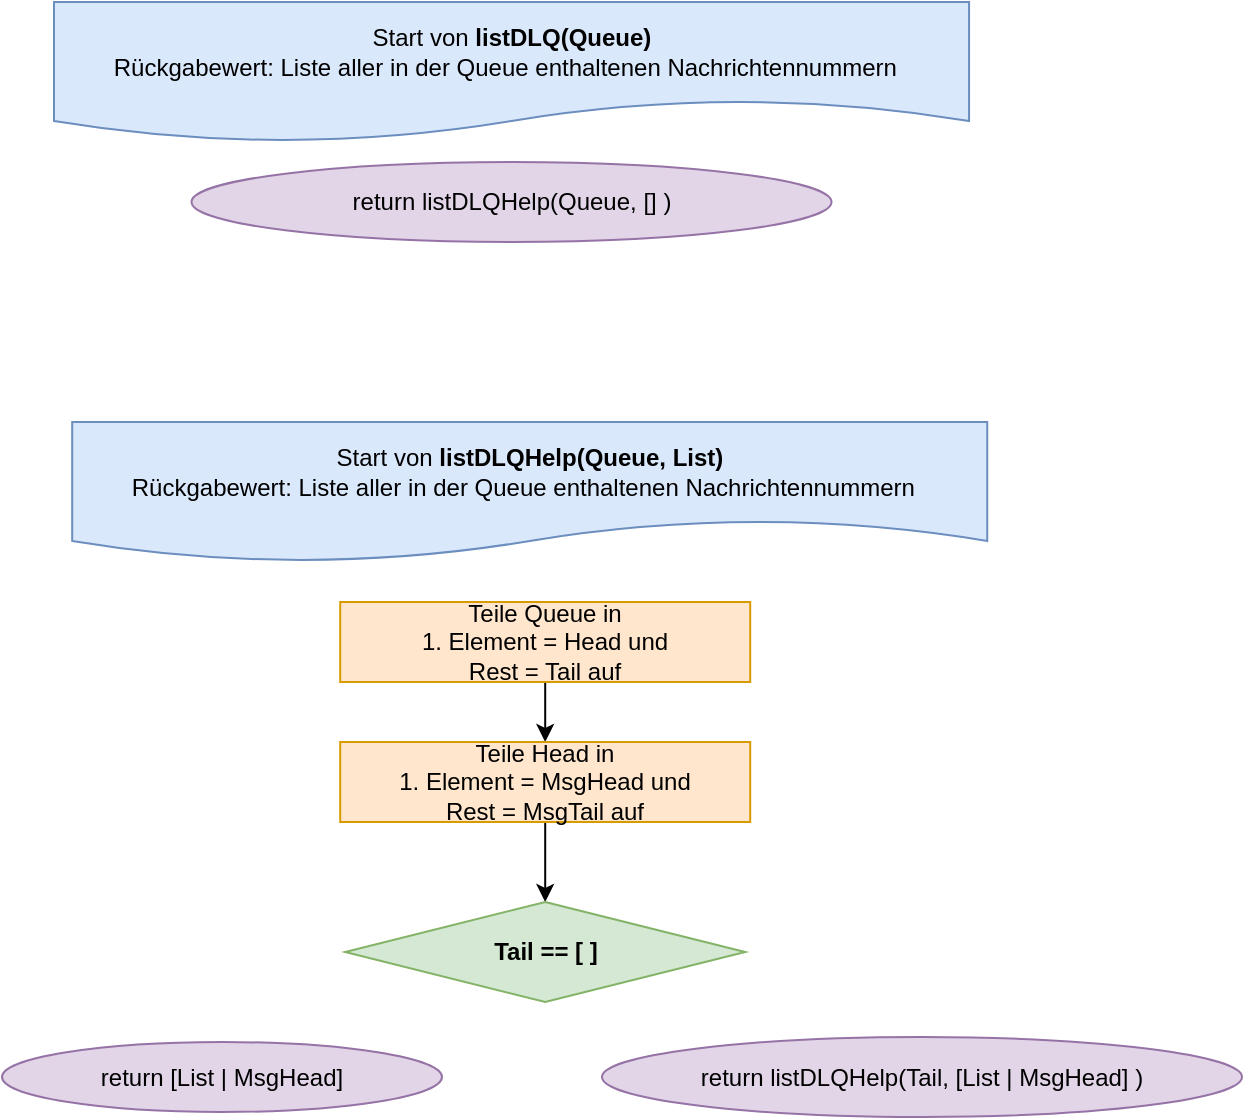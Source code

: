 <mxfile version="15.8.7" type="device"><diagram id="C5RBs43oDa-KdzZeNtuy" name="Page-1"><mxGraphModel dx="1346" dy="997" grid="1" gridSize="10" guides="1" tooltips="1" connect="1" arrows="1" fold="1" page="1" pageScale="1" pageWidth="827" pageHeight="1169" math="0" shadow="0"><root><mxCell id="WIyWlLk6GJQsqaUBKTNV-0"/><mxCell id="WIyWlLk6GJQsqaUBKTNV-1" parent="WIyWlLk6GJQsqaUBKTNV-0"/><mxCell id="RlddpHbAyGk5wuKwECdA-0" value="Start von &lt;b&gt;listDLQ(Queue)&lt;/b&gt;&lt;br&gt;Rückgabewert: Liste aller in der Queue enthaltenen Nachrichtennummern&amp;nbsp;&amp;nbsp;" style="shape=document;whiteSpace=wrap;html=1;boundedLbl=1;fillColor=#dae8fc;strokeColor=#6c8ebf;" parent="WIyWlLk6GJQsqaUBKTNV-1" vertex="1"><mxGeometry x="130" y="70" width="457.53" height="70" as="geometry"/></mxCell><mxCell id="CrBFzftgOQ0S_pDY9bDy-20" value="return listDLQHelp(Tail, [List | MsgHead] )" style="ellipse;whiteSpace=wrap;html=1;rounded=0;fillColor=#e1d5e7;strokeColor=#9673a6;" parent="WIyWlLk6GJQsqaUBKTNV-1" vertex="1"><mxGeometry x="404" y="587.5" width="320" height="40" as="geometry"/></mxCell><mxCell id="qVk5Lb48RRkbQ2lrYv4r-42" style="edgeStyle=orthogonalEdgeStyle;rounded=0;orthogonalLoop=1;jettySize=auto;html=1;exitX=0.5;exitY=1;exitDx=0;exitDy=0;entryX=0.5;entryY=0;entryDx=0;entryDy=0;" parent="WIyWlLk6GJQsqaUBKTNV-1" source="qVk5Lb48RRkbQ2lrYv4r-64" target="qVk5Lb48RRkbQ2lrYv4r-28" edge="1"><mxGeometry relative="1" as="geometry"><mxPoint x="377.86" y="530" as="sourcePoint"/></mxGeometry></mxCell><mxCell id="qVk5Lb48RRkbQ2lrYv4r-28" value="Tail == [ ]" style="rhombus;whiteSpace=wrap;html=1;rounded=0;fillColor=#d5e8d4;strokeColor=#82b366;fontStyle=1" parent="WIyWlLk6GJQsqaUBKTNV-1" vertex="1"><mxGeometry x="275.6" y="520" width="200" height="50" as="geometry"/></mxCell><mxCell id="qVk5Lb48RRkbQ2lrYv4r-29" value="return [List | MsgHead]" style="ellipse;whiteSpace=wrap;html=1;rounded=0;fillColor=#e1d5e7;strokeColor=#9673a6;" parent="WIyWlLk6GJQsqaUBKTNV-1" vertex="1"><mxGeometry x="104" y="590" width="220" height="35" as="geometry"/></mxCell><mxCell id="qVk5Lb48RRkbQ2lrYv4r-66" style="edgeStyle=orthogonalEdgeStyle;rounded=0;orthogonalLoop=1;jettySize=auto;html=1;exitX=0.5;exitY=1;exitDx=0;exitDy=0;entryX=0.5;entryY=0;entryDx=0;entryDy=0;" parent="WIyWlLk6GJQsqaUBKTNV-1" source="qVk5Lb48RRkbQ2lrYv4r-63" target="qVk5Lb48RRkbQ2lrYv4r-64" edge="1"><mxGeometry relative="1" as="geometry"/></mxCell><mxCell id="qVk5Lb48RRkbQ2lrYv4r-63" value="Teile Queue in&lt;br&gt;1. Element = Head und&lt;br&gt;Rest = Tail auf" style="rounded=0;whiteSpace=wrap;html=1;fillColor=#ffe6cc;strokeColor=#d79b00;" parent="WIyWlLk6GJQsqaUBKTNV-1" vertex="1"><mxGeometry x="273.1" y="370" width="205" height="40" as="geometry"/></mxCell><mxCell id="qVk5Lb48RRkbQ2lrYv4r-64" value="Teile Head in&lt;br&gt;1. Element = MsgHead und&lt;br&gt;Rest = MsgTail auf" style="rounded=0;whiteSpace=wrap;html=1;fillColor=#ffe6cc;strokeColor=#d79b00;" parent="WIyWlLk6GJQsqaUBKTNV-1" vertex="1"><mxGeometry x="273.1" y="440" width="205" height="40" as="geometry"/></mxCell><mxCell id="c9kLGlo84NOLnnW2Nonj-0" value="Start von &lt;b&gt;listDLQHelp(Queue, List)&lt;/b&gt;&lt;br&gt;Rückgabewert: Liste aller in der Queue enthaltenen Nachrichtennummern&amp;nbsp;&amp;nbsp;" style="shape=document;whiteSpace=wrap;html=1;boundedLbl=1;fillColor=#dae8fc;strokeColor=#6c8ebf;" parent="WIyWlLk6GJQsqaUBKTNV-1" vertex="1"><mxGeometry x="139.1" y="280" width="457.53" height="70" as="geometry"/></mxCell><mxCell id="c9kLGlo84NOLnnW2Nonj-1" value="return listDLQHelp(Queue, [] )" style="ellipse;whiteSpace=wrap;html=1;rounded=0;fillColor=#e1d5e7;strokeColor=#9673a6;" parent="WIyWlLk6GJQsqaUBKTNV-1" vertex="1"><mxGeometry x="198.76" y="150" width="320" height="40" as="geometry"/></mxCell></root></mxGraphModel></diagram></mxfile>